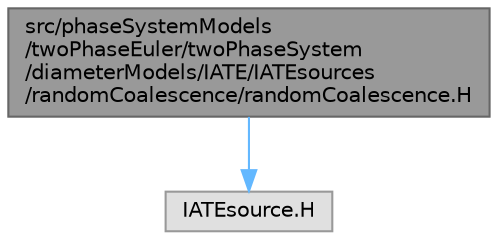 digraph "src/phaseSystemModels/twoPhaseEuler/twoPhaseSystem/diameterModels/IATE/IATEsources/randomCoalescence/randomCoalescence.H"
{
 // LATEX_PDF_SIZE
  bgcolor="transparent";
  edge [fontname=Helvetica,fontsize=10,labelfontname=Helvetica,labelfontsize=10];
  node [fontname=Helvetica,fontsize=10,shape=box,height=0.2,width=0.4];
  Node1 [id="Node000001",label="src/phaseSystemModels\l/twoPhaseEuler/twoPhaseSystem\l/diameterModels/IATE/IATEsources\l/randomCoalescence/randomCoalescence.H",height=0.2,width=0.4,color="gray40", fillcolor="grey60", style="filled", fontcolor="black",tooltip=" "];
  Node1 -> Node2 [id="edge1_Node000001_Node000002",color="steelblue1",style="solid",tooltip=" "];
  Node2 [id="Node000002",label="IATEsource.H",height=0.2,width=0.4,color="grey60", fillcolor="#E0E0E0", style="filled",tooltip=" "];
}
